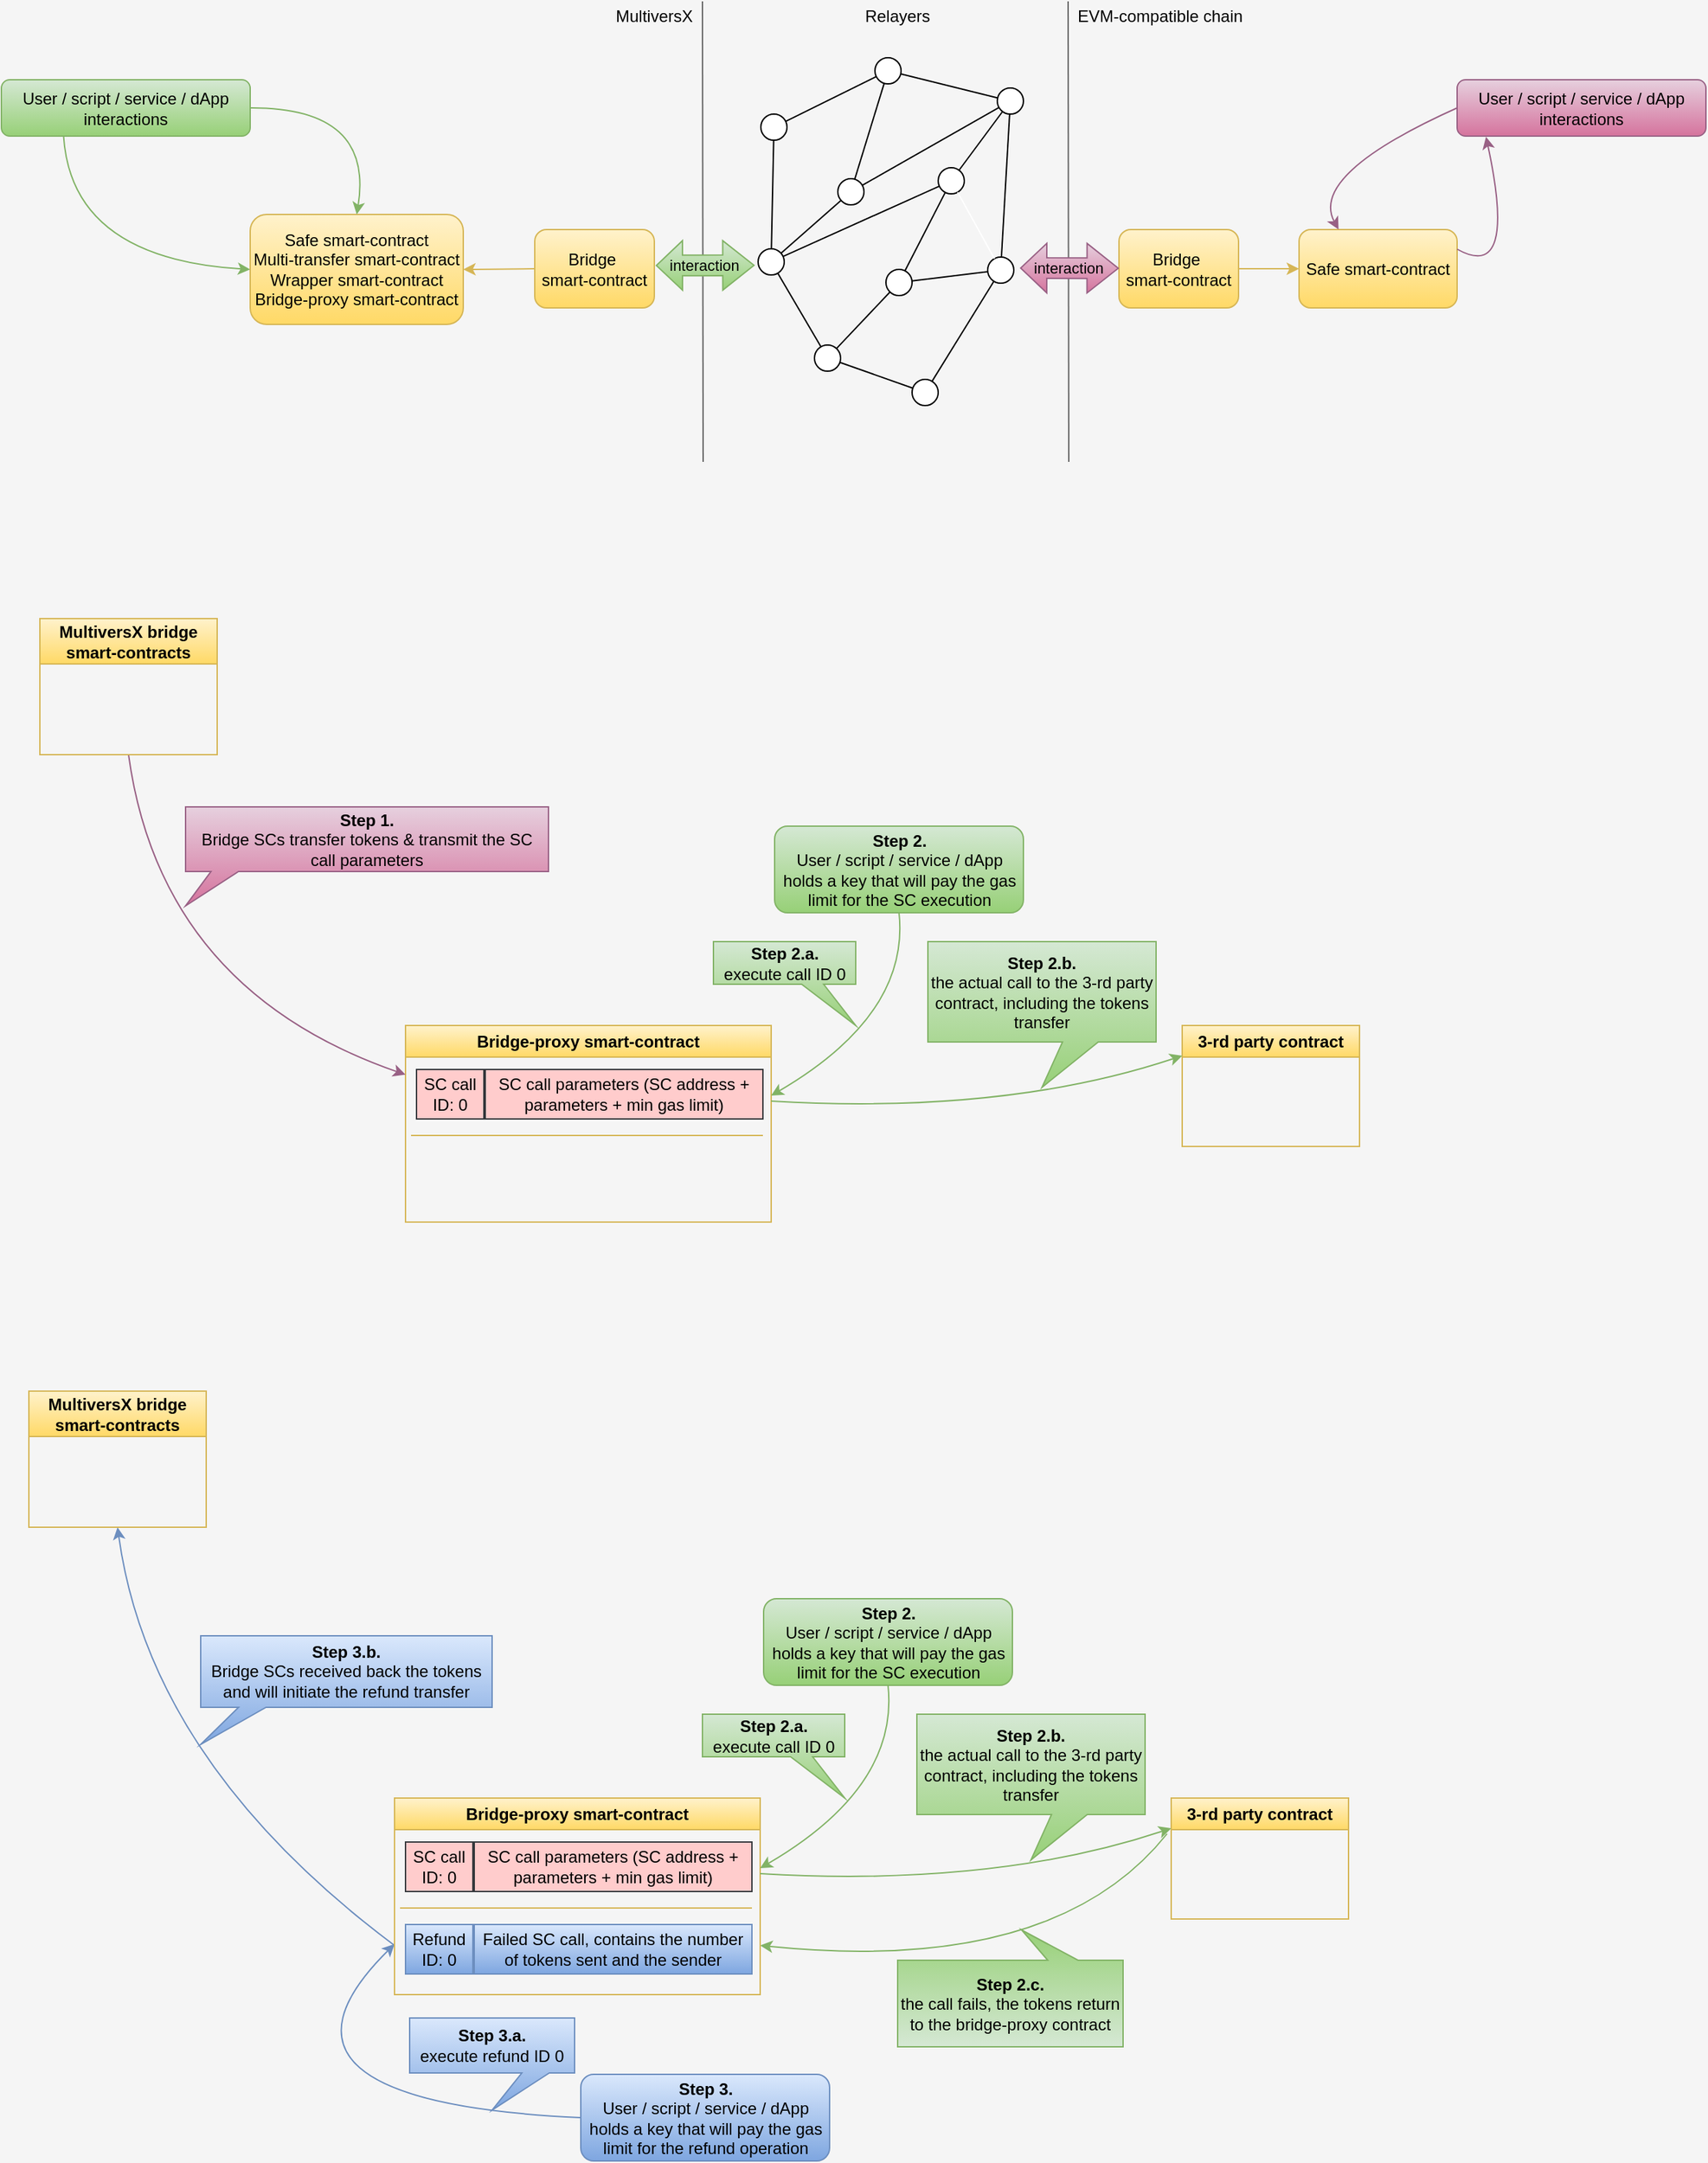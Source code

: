 <mxfile version="26.0.7">
  <diagram name="Pagină-1" id="pLVLAWlQS_ThMUBqPn5n">
    <mxGraphModel dx="1772" dy="-637" grid="0" gridSize="10" guides="1" tooltips="1" connect="1" arrows="1" fold="1" page="0" pageScale="1" pageWidth="827" pageHeight="1169" background="#F5F5F5" math="0" shadow="0">
      <root>
        <mxCell id="0" />
        <mxCell id="1" parent="0" />
        <mxCell id="vBLCNvJbEhc0xONjJk8u-10" value="" style="endArrow=none;html=1;fillColor=#f5f5f5;gradientColor=#b3b3b3;strokeColor=#666666;" parent="1" edge="1">
          <mxGeometry width="50" height="50" relative="1" as="geometry">
            <mxPoint x="189.5" y="2078" as="sourcePoint" />
            <mxPoint x="189" y="1743" as="targetPoint" />
          </mxGeometry>
        </mxCell>
        <mxCell id="vBLCNvJbEhc0xONjJk8u-18" value="" style="endArrow=none;html=1;fillColor=#f5f5f5;gradientColor=#b3b3b3;strokeColor=#666666;" parent="1" edge="1">
          <mxGeometry width="50" height="50" relative="1" as="geometry">
            <mxPoint x="455.5" y="2078" as="sourcePoint" />
            <mxPoint x="455" y="1743" as="targetPoint" />
          </mxGeometry>
        </mxCell>
        <mxCell id="vBLCNvJbEhc0xONjJk8u-19" value="Bridge&amp;nbsp;&lt;div&gt;smart-contract&lt;/div&gt;" style="rounded=1;whiteSpace=wrap;html=1;fillColor=#fff2cc;strokeColor=#d6b656;gradientColor=#ffd966;" parent="1" vertex="1">
          <mxGeometry x="492" y="1909" width="87" height="57" as="geometry" />
        </mxCell>
        <mxCell id="vBLCNvJbEhc0xONjJk8u-20" value="Safe smart-contract" style="rounded=1;whiteSpace=wrap;html=1;fillColor=#fff2cc;strokeColor=#d6b656;gradientColor=#ffd966;" parent="1" vertex="1">
          <mxGeometry x="623" y="1909" width="115" height="57" as="geometry" />
        </mxCell>
        <mxCell id="vBLCNvJbEhc0xONjJk8u-21" value="" style="endArrow=classic;html=1;exitX=1;exitY=0.5;exitDx=0;exitDy=0;entryX=0;entryY=0.5;entryDx=0;entryDy=0;fillColor=#fff2cc;gradientColor=#ffd966;strokeColor=#d6b656;" parent="1" source="vBLCNvJbEhc0xONjJk8u-19" target="vBLCNvJbEhc0xONjJk8u-20" edge="1">
          <mxGeometry width="50" height="50" relative="1" as="geometry">
            <mxPoint x="563" y="1903" as="sourcePoint" />
            <mxPoint x="613" y="1853" as="targetPoint" />
          </mxGeometry>
        </mxCell>
        <mxCell id="vBLCNvJbEhc0xONjJk8u-22" value="User / script / service / dApp interactions" style="rounded=1;whiteSpace=wrap;html=1;fillColor=#e6d0de;strokeColor=#996185;gradientColor=#d5739d;" parent="1" vertex="1">
          <mxGeometry x="738" y="1800" width="181" height="41" as="geometry" />
        </mxCell>
        <mxCell id="vBLCNvJbEhc0xONjJk8u-23" value="" style="curved=1;endArrow=classic;html=1;entryX=0.25;entryY=0;entryDx=0;entryDy=0;exitX=0;exitY=0.5;exitDx=0;exitDy=0;strokeColor=#996185;fillColor=#e6d0de;gradientColor=#d5739d;" parent="1" source="vBLCNvJbEhc0xONjJk8u-22" target="vBLCNvJbEhc0xONjJk8u-20" edge="1">
          <mxGeometry width="50" height="50" relative="1" as="geometry">
            <mxPoint x="714" y="1818" as="sourcePoint" />
            <mxPoint x="608" y="1884" as="targetPoint" />
            <Array as="points">
              <mxPoint x="630" y="1869" />
            </Array>
          </mxGeometry>
        </mxCell>
        <mxCell id="vBLCNvJbEhc0xONjJk8u-24" value="EVM-compatible chain" style="rounded=1;whiteSpace=wrap;html=1;fillColor=none;fontColor=#000000;align=left;strokeColor=none;" parent="1" vertex="1">
          <mxGeometry x="460" y="1743" width="132" height="21" as="geometry" />
        </mxCell>
        <mxCell id="vBLCNvJbEhc0xONjJk8u-25" value="MultiversX" style="rounded=1;whiteSpace=wrap;html=1;fillColor=none;fontColor=#000000;align=right;strokeColor=none;" parent="1" vertex="1">
          <mxGeometry x="112" y="1743" width="72" height="21" as="geometry" />
        </mxCell>
        <mxCell id="vBLCNvJbEhc0xONjJk8u-26" value="" style="curved=1;endArrow=classic;html=1;entryX=0.116;entryY=1.012;entryDx=0;entryDy=0;exitX=1;exitY=0.25;exitDx=0;exitDy=0;strokeColor=#996185;fillColor=#e6d0de;gradientColor=#d5739d;entryPerimeter=0;" parent="1" source="vBLCNvJbEhc0xONjJk8u-20" target="vBLCNvJbEhc0xONjJk8u-22" edge="1">
          <mxGeometry width="50" height="50" relative="1" as="geometry">
            <mxPoint x="916" y="1913" as="sourcePoint" />
            <mxPoint x="804" y="1988" as="targetPoint" />
            <Array as="points">
              <mxPoint x="782" y="1948" />
            </Array>
          </mxGeometry>
        </mxCell>
        <mxCell id="vBLCNvJbEhc0xONjJk8u-27" value="Relayers" style="rounded=1;whiteSpace=wrap;html=1;fillColor=none;fontColor=default;align=center;strokeColor=none;" parent="1" vertex="1">
          <mxGeometry x="264.5" y="1743" width="132" height="21" as="geometry" />
        </mxCell>
        <mxCell id="vBLCNvJbEhc0xONjJk8u-29" value="" style="ellipse;whiteSpace=wrap;html=1;" parent="1" vertex="1">
          <mxGeometry x="231.5" y="1825" width="19" height="19" as="geometry" />
        </mxCell>
        <mxCell id="vBLCNvJbEhc0xONjJk8u-30" value="" style="ellipse;whiteSpace=wrap;html=1;" parent="1" vertex="1">
          <mxGeometry x="314.5" y="1784" width="19" height="19" as="geometry" />
        </mxCell>
        <mxCell id="vBLCNvJbEhc0xONjJk8u-31" value="" style="ellipse;whiteSpace=wrap;html=1;" parent="1" vertex="1">
          <mxGeometry x="403.5" y="1806" width="19" height="19" as="geometry" />
        </mxCell>
        <mxCell id="vBLCNvJbEhc0xONjJk8u-32" value="" style="ellipse;whiteSpace=wrap;html=1;" parent="1" vertex="1">
          <mxGeometry x="229.5" y="1923" width="19" height="19" as="geometry" />
        </mxCell>
        <mxCell id="vBLCNvJbEhc0xONjJk8u-33" value="" style="ellipse;whiteSpace=wrap;html=1;" parent="1" vertex="1">
          <mxGeometry x="270.5" y="1993" width="19" height="19" as="geometry" />
        </mxCell>
        <mxCell id="vBLCNvJbEhc0xONjJk8u-34" value="" style="ellipse;whiteSpace=wrap;html=1;" parent="1" vertex="1">
          <mxGeometry x="341.5" y="2018" width="19" height="19" as="geometry" />
        </mxCell>
        <mxCell id="vBLCNvJbEhc0xONjJk8u-35" value="" style="ellipse;whiteSpace=wrap;html=1;" parent="1" vertex="1">
          <mxGeometry x="287.5" y="1872" width="19" height="19" as="geometry" />
        </mxCell>
        <mxCell id="vBLCNvJbEhc0xONjJk8u-36" value="" style="ellipse;whiteSpace=wrap;html=1;" parent="1" vertex="1">
          <mxGeometry x="322.5" y="1938" width="19" height="19" as="geometry" />
        </mxCell>
        <mxCell id="vBLCNvJbEhc0xONjJk8u-37" value="" style="ellipse;whiteSpace=wrap;html=1;" parent="1" vertex="1">
          <mxGeometry x="360.5" y="1864" width="19" height="19" as="geometry" />
        </mxCell>
        <mxCell id="vBLCNvJbEhc0xONjJk8u-38" value="" style="ellipse;whiteSpace=wrap;html=1;" parent="1" vertex="1">
          <mxGeometry x="396.5" y="1929" width="19" height="19" as="geometry" />
        </mxCell>
        <mxCell id="vBLCNvJbEhc0xONjJk8u-39" value="" style="endArrow=none;html=1;strokeColor=#000000;" parent="1" source="vBLCNvJbEhc0xONjJk8u-31" target="vBLCNvJbEhc0xONjJk8u-30" edge="1">
          <mxGeometry width="50" height="50" relative="1" as="geometry">
            <mxPoint x="314.5" y="1942" as="sourcePoint" />
            <mxPoint x="364.5" y="1892" as="targetPoint" />
          </mxGeometry>
        </mxCell>
        <mxCell id="vBLCNvJbEhc0xONjJk8u-40" value="" style="endArrow=none;html=1;strokeColor=#000000;" parent="1" source="vBLCNvJbEhc0xONjJk8u-29" target="vBLCNvJbEhc0xONjJk8u-30" edge="1">
          <mxGeometry width="50" height="50" relative="1" as="geometry">
            <mxPoint x="320.5" y="1983" as="sourcePoint" />
            <mxPoint x="370.5" y="1933" as="targetPoint" />
          </mxGeometry>
        </mxCell>
        <mxCell id="vBLCNvJbEhc0xONjJk8u-41" value="" style="endArrow=none;html=1;strokeColor=#000000;" parent="1" source="vBLCNvJbEhc0xONjJk8u-32" target="vBLCNvJbEhc0xONjJk8u-29" edge="1">
          <mxGeometry width="50" height="50" relative="1" as="geometry">
            <mxPoint x="320.5" y="1983" as="sourcePoint" />
            <mxPoint x="370.5" y="1933" as="targetPoint" />
          </mxGeometry>
        </mxCell>
        <mxCell id="vBLCNvJbEhc0xONjJk8u-42" value="" style="endArrow=none;html=1;strokeColor=#000000;" parent="1" source="vBLCNvJbEhc0xONjJk8u-33" target="vBLCNvJbEhc0xONjJk8u-32" edge="1">
          <mxGeometry width="50" height="50" relative="1" as="geometry">
            <mxPoint x="320.5" y="1983" as="sourcePoint" />
            <mxPoint x="370.5" y="1933" as="targetPoint" />
          </mxGeometry>
        </mxCell>
        <mxCell id="vBLCNvJbEhc0xONjJk8u-43" value="" style="endArrow=none;html=1;strokeColor=#000000;" parent="1" source="vBLCNvJbEhc0xONjJk8u-32" target="vBLCNvJbEhc0xONjJk8u-37" edge="1">
          <mxGeometry width="50" height="50" relative="1" as="geometry">
            <mxPoint x="320.5" y="1983" as="sourcePoint" />
            <mxPoint x="370.5" y="1933" as="targetPoint" />
          </mxGeometry>
        </mxCell>
        <mxCell id="vBLCNvJbEhc0xONjJk8u-44" value="" style="endArrow=none;html=1;strokeColor=#000000;" parent="1" source="vBLCNvJbEhc0xONjJk8u-32" target="vBLCNvJbEhc0xONjJk8u-35" edge="1">
          <mxGeometry width="50" height="50" relative="1" as="geometry">
            <mxPoint x="320.5" y="1983" as="sourcePoint" />
            <mxPoint x="370.5" y="1933" as="targetPoint" />
          </mxGeometry>
        </mxCell>
        <mxCell id="vBLCNvJbEhc0xONjJk8u-45" value="" style="endArrow=none;html=1;strokeColor=#000000;" parent="1" source="vBLCNvJbEhc0xONjJk8u-31" target="vBLCNvJbEhc0xONjJk8u-35" edge="1">
          <mxGeometry width="50" height="50" relative="1" as="geometry">
            <mxPoint x="320.5" y="1983" as="sourcePoint" />
            <mxPoint x="370.5" y="1933" as="targetPoint" />
          </mxGeometry>
        </mxCell>
        <mxCell id="vBLCNvJbEhc0xONjJk8u-46" value="" style="endArrow=none;html=1;strokeColor=#ffffff;" parent="1" source="vBLCNvJbEhc0xONjJk8u-38" target="vBLCNvJbEhc0xONjJk8u-37" edge="1">
          <mxGeometry width="50" height="50" relative="1" as="geometry">
            <mxPoint x="320.5" y="1983" as="sourcePoint" />
            <mxPoint x="370.5" y="1933" as="targetPoint" />
          </mxGeometry>
        </mxCell>
        <mxCell id="vBLCNvJbEhc0xONjJk8u-47" value="" style="endArrow=none;html=1;strokeColor=#000000;" parent="1" source="vBLCNvJbEhc0xONjJk8u-33" target="vBLCNvJbEhc0xONjJk8u-34" edge="1">
          <mxGeometry width="50" height="50" relative="1" as="geometry">
            <mxPoint x="320.5" y="1983" as="sourcePoint" />
            <mxPoint x="370.5" y="1933" as="targetPoint" />
          </mxGeometry>
        </mxCell>
        <mxCell id="vBLCNvJbEhc0xONjJk8u-48" value="" style="endArrow=none;html=1;strokeColor=#000000;" parent="1" source="vBLCNvJbEhc0xONjJk8u-34" target="vBLCNvJbEhc0xONjJk8u-38" edge="1">
          <mxGeometry width="50" height="50" relative="1" as="geometry">
            <mxPoint x="320.5" y="1983" as="sourcePoint" />
            <mxPoint x="370.5" y="1933" as="targetPoint" />
          </mxGeometry>
        </mxCell>
        <mxCell id="vBLCNvJbEhc0xONjJk8u-49" value="" style="endArrow=none;html=1;strokeColor=#000000;" parent="1" source="vBLCNvJbEhc0xONjJk8u-38" target="vBLCNvJbEhc0xONjJk8u-31" edge="1">
          <mxGeometry width="50" height="50" relative="1" as="geometry">
            <mxPoint x="320.5" y="1983" as="sourcePoint" />
            <mxPoint x="370.5" y="1933" as="targetPoint" />
          </mxGeometry>
        </mxCell>
        <mxCell id="vBLCNvJbEhc0xONjJk8u-50" value="" style="endArrow=none;html=1;strokeColor=#000000;" parent="1" source="vBLCNvJbEhc0xONjJk8u-36" target="vBLCNvJbEhc0xONjJk8u-37" edge="1">
          <mxGeometry width="50" height="50" relative="1" as="geometry">
            <mxPoint x="320.5" y="1983" as="sourcePoint" />
            <mxPoint x="370.5" y="1933" as="targetPoint" />
          </mxGeometry>
        </mxCell>
        <mxCell id="vBLCNvJbEhc0xONjJk8u-51" value="" style="endArrow=none;html=1;strokeColor=#000000;" parent="1" source="vBLCNvJbEhc0xONjJk8u-33" target="vBLCNvJbEhc0xONjJk8u-36" edge="1">
          <mxGeometry width="50" height="50" relative="1" as="geometry">
            <mxPoint x="320.5" y="1983" as="sourcePoint" />
            <mxPoint x="370.5" y="1933" as="targetPoint" />
          </mxGeometry>
        </mxCell>
        <mxCell id="vBLCNvJbEhc0xONjJk8u-52" value="" style="endArrow=none;html=1;strokeColor=#000000;" parent="1" source="vBLCNvJbEhc0xONjJk8u-36" target="vBLCNvJbEhc0xONjJk8u-38" edge="1">
          <mxGeometry width="50" height="50" relative="1" as="geometry">
            <mxPoint x="320.5" y="1983" as="sourcePoint" />
            <mxPoint x="370.5" y="1933" as="targetPoint" />
          </mxGeometry>
        </mxCell>
        <mxCell id="vBLCNvJbEhc0xONjJk8u-53" value="" style="endArrow=none;html=1;strokeColor=#000000;" parent="1" source="vBLCNvJbEhc0xONjJk8u-35" target="vBLCNvJbEhc0xONjJk8u-30" edge="1">
          <mxGeometry width="50" height="50" relative="1" as="geometry">
            <mxPoint x="320.5" y="1983" as="sourcePoint" />
            <mxPoint x="370.5" y="1933" as="targetPoint" />
          </mxGeometry>
        </mxCell>
        <mxCell id="vBLCNvJbEhc0xONjJk8u-54" value="" style="endArrow=none;html=1;strokeColor=#000000;" parent="1" source="vBLCNvJbEhc0xONjJk8u-37" target="vBLCNvJbEhc0xONjJk8u-31" edge="1">
          <mxGeometry width="50" height="50" relative="1" as="geometry">
            <mxPoint x="320.5" y="1983" as="sourcePoint" />
            <mxPoint x="370.5" y="1933" as="targetPoint" />
          </mxGeometry>
        </mxCell>
        <mxCell id="vBLCNvJbEhc0xONjJk8u-65" value="" style="shape=flexArrow;endArrow=classic;html=1;rounded=0;startArrow=block;fillColor=#e6d0de;gradientColor=#d5739d;strokeColor=#996185;width=15.0;endSize=7.243;" parent="1" edge="1">
          <mxGeometry width="50" height="50" relative="1" as="geometry">
            <mxPoint x="420" y="1937" as="sourcePoint" />
            <mxPoint x="492" y="1937.14" as="targetPoint" />
          </mxGeometry>
        </mxCell>
        <mxCell id="vBLCNvJbEhc0xONjJk8u-66" value="interaction" style="edgeLabel;html=1;align=center;verticalAlign=middle;resizable=0;points=[];labelBackgroundColor=none;" parent="vBLCNvJbEhc0xONjJk8u-65" vertex="1" connectable="0">
          <mxGeometry x="-0.059" y="-1" relative="1" as="geometry">
            <mxPoint x="1" y="-1" as="offset" />
          </mxGeometry>
        </mxCell>
        <mxCell id="vBLCNvJbEhc0xONjJk8u-67" value="Bridge&amp;nbsp;&lt;div&gt;smart-contract&lt;/div&gt;" style="rounded=1;whiteSpace=wrap;html=1;fillColor=#fff2cc;strokeColor=#d6b656;gradientColor=#ffd966;" parent="1" vertex="1">
          <mxGeometry x="67" y="1909" width="87" height="57" as="geometry" />
        </mxCell>
        <mxCell id="vBLCNvJbEhc0xONjJk8u-68" value="Safe smart-contract&lt;div&gt;Multi-transfer smart-contract&lt;/div&gt;&lt;div&gt;Wrapper smart-contract&lt;/div&gt;&lt;div&gt;Bridge-proxy smart-contract&lt;/div&gt;" style="rounded=1;whiteSpace=wrap;html=1;fillColor=#fff2cc;strokeColor=#d6b656;gradientColor=#ffd966;" parent="1" vertex="1">
          <mxGeometry x="-140" y="1898" width="155" height="80" as="geometry" />
        </mxCell>
        <mxCell id="vBLCNvJbEhc0xONjJk8u-70" value="" style="shape=flexArrow;endArrow=classic;html=1;rounded=0;startArrow=block;fillColor=#d5e8d4;gradientColor=#97d077;strokeColor=#82b366;width=15.0;endSize=7.243;" parent="1" edge="1">
          <mxGeometry width="50" height="50" relative="1" as="geometry">
            <mxPoint x="155" y="1935.14" as="sourcePoint" />
            <mxPoint x="227" y="1935" as="targetPoint" />
          </mxGeometry>
        </mxCell>
        <mxCell id="vBLCNvJbEhc0xONjJk8u-71" value="interaction" style="edgeLabel;html=1;align=center;verticalAlign=middle;resizable=0;points=[];labelBackgroundColor=none;" parent="vBLCNvJbEhc0xONjJk8u-70" vertex="1" connectable="0">
          <mxGeometry x="-0.059" y="-1" relative="1" as="geometry">
            <mxPoint x="1" y="-1" as="offset" />
          </mxGeometry>
        </mxCell>
        <mxCell id="vBLCNvJbEhc0xONjJk8u-72" value="" style="endArrow=classic;html=1;exitX=0;exitY=0.5;exitDx=0;exitDy=0;entryX=1;entryY=0.5;entryDx=0;entryDy=0;fillColor=#fff2cc;gradientColor=#ffd966;strokeColor=#d6b656;" parent="1" source="vBLCNvJbEhc0xONjJk8u-67" target="vBLCNvJbEhc0xONjJk8u-68" edge="1">
          <mxGeometry width="50" height="50" relative="1" as="geometry">
            <mxPoint x="589" y="1948" as="sourcePoint" />
            <mxPoint x="633" y="1948" as="targetPoint" />
          </mxGeometry>
        </mxCell>
        <mxCell id="vBLCNvJbEhc0xONjJk8u-73" value="User / script / service / dApp interactions" style="rounded=1;whiteSpace=wrap;html=1;fillColor=#d5e8d4;strokeColor=#82b366;gradientColor=#97d077;" parent="1" vertex="1">
          <mxGeometry x="-321" y="1800" width="181" height="41" as="geometry" />
        </mxCell>
        <mxCell id="vBLCNvJbEhc0xONjJk8u-74" value="" style="curved=1;endArrow=classic;html=1;entryX=0.5;entryY=0;entryDx=0;entryDy=0;exitX=1;exitY=0.5;exitDx=0;exitDy=0;strokeColor=#82b366;fillColor=#d5e8d4;gradientColor=#97d077;" parent="1" source="vBLCNvJbEhc0xONjJk8u-73" target="vBLCNvJbEhc0xONjJk8u-68" edge="1">
          <mxGeometry width="50" height="50" relative="1" as="geometry">
            <mxPoint x="-376" y="1808" as="sourcePoint" />
            <mxPoint x="-438" y="1899" as="targetPoint" />
            <Array as="points">
              <mxPoint x="-50" y="1820" />
            </Array>
          </mxGeometry>
        </mxCell>
        <mxCell id="vBLCNvJbEhc0xONjJk8u-75" value="" style="curved=1;endArrow=classic;html=1;entryX=0;entryY=0.5;entryDx=0;entryDy=0;exitX=0.25;exitY=1;exitDx=0;exitDy=0;strokeColor=#82b366;fillColor=#d5e8d4;gradientColor=#97d077;" parent="1" source="vBLCNvJbEhc0xONjJk8u-73" target="vBLCNvJbEhc0xONjJk8u-68" edge="1">
          <mxGeometry width="50" height="50" relative="1" as="geometry">
            <mxPoint x="-352" y="1913" as="sourcePoint" />
            <mxPoint x="-286" y="1978" as="targetPoint" />
            <Array as="points">
              <mxPoint x="-270" y="1930" />
            </Array>
          </mxGeometry>
        </mxCell>
        <mxCell id="mCzncrbe2Gir0KvQKAHK-1" value="Bridge-proxy smart-contract" style="swimlane;whiteSpace=wrap;html=1;fillColor=#fff2cc;gradientColor=#ffd966;strokeColor=#d6b656;container=0;" vertex="1" parent="1">
          <mxGeometry x="-27" y="2488" width="266" height="143" as="geometry" />
        </mxCell>
        <mxCell id="mCzncrbe2Gir0KvQKAHK-2" value="SC call parameters (SC address + parameters + min gas limit)" style="rounded=0;whiteSpace=wrap;html=1;fillColor=#ffcccc;strokeColor=#36393d;" vertex="1" parent="mCzncrbe2Gir0KvQKAHK-1">
          <mxGeometry x="58" y="32" width="202" height="36" as="geometry" />
        </mxCell>
        <mxCell id="mCzncrbe2Gir0KvQKAHK-3" value="&lt;div&gt;SC call&lt;/div&gt;ID: 0" style="rounded=0;whiteSpace=wrap;html=1;fillColor=#ffcccc;strokeColor=#36393d;" vertex="1" parent="mCzncrbe2Gir0KvQKAHK-1">
          <mxGeometry x="8" y="32" width="49" height="36" as="geometry" />
        </mxCell>
        <mxCell id="mCzncrbe2Gir0KvQKAHK-4" value="" style="endArrow=none;html=1;rounded=0;fillColor=#fff2cc;strokeColor=#d6b656;" edge="1" parent="mCzncrbe2Gir0KvQKAHK-1">
          <mxGeometry width="50" height="50" relative="1" as="geometry">
            <mxPoint x="4" y="80" as="sourcePoint" />
            <mxPoint x="260" y="80" as="targetPoint" />
          </mxGeometry>
        </mxCell>
        <mxCell id="mCzncrbe2Gir0KvQKAHK-5" value="" style="curved=1;endArrow=classic;html=1;entryX=0;entryY=0.25;entryDx=0;entryDy=0;strokeColor=#996185;fillColor=#e6d0de;gradientColor=#d5739d;exitX=0.5;exitY=1;exitDx=0;exitDy=0;" edge="1" parent="1" source="mCzncrbe2Gir0KvQKAHK-10" target="mCzncrbe2Gir0KvQKAHK-1">
          <mxGeometry width="50" height="50" relative="1" as="geometry">
            <mxPoint x="-222" y="2307" as="sourcePoint" />
            <mxPoint x="-240" y="2408" as="targetPoint" />
            <Array as="points">
              <mxPoint x="-205" y="2462" />
            </Array>
          </mxGeometry>
        </mxCell>
        <mxCell id="mCzncrbe2Gir0KvQKAHK-6" value="&lt;div&gt;&lt;b&gt;Step 2.&lt;/b&gt;&lt;/div&gt;User / script / service / dApp holds a key that will pay the gas limit for the SC execution" style="rounded=1;whiteSpace=wrap;html=1;fillColor=#d5e8d4;strokeColor=#82b366;gradientColor=#97d077;" vertex="1" parent="1">
          <mxGeometry x="241.5" y="2343" width="181" height="63" as="geometry" />
        </mxCell>
        <mxCell id="mCzncrbe2Gir0KvQKAHK-7" value="" style="curved=1;endArrow=classic;html=1;exitX=0.5;exitY=1;exitDx=0;exitDy=0;strokeColor=#82b366;fillColor=#d5e8d4;gradientColor=#97d077;" edge="1" parent="1" source="mCzncrbe2Gir0KvQKAHK-6">
          <mxGeometry width="50" height="50" relative="1" as="geometry">
            <mxPoint x="389" y="2486" as="sourcePoint" />
            <mxPoint x="239" y="2539" as="targetPoint" />
            <Array as="points">
              <mxPoint x="340" y="2480" />
            </Array>
          </mxGeometry>
        </mxCell>
        <mxCell id="mCzncrbe2Gir0KvQKAHK-8" value="3-rd party contract" style="swimlane;whiteSpace=wrap;html=1;fillColor=#fff2cc;gradientColor=#ffd966;strokeColor=#d6b656;container=0;" vertex="1" parent="1">
          <mxGeometry x="538" y="2488" width="129" height="88" as="geometry" />
        </mxCell>
        <mxCell id="mCzncrbe2Gir0KvQKAHK-9" value="" style="curved=1;endArrow=classic;html=1;entryX=0;entryY=0.25;entryDx=0;entryDy=0;strokeColor=#82b366;fillColor=#d5e8d4;gradientColor=#97d077;" edge="1" parent="1" target="mCzncrbe2Gir0KvQKAHK-8">
          <mxGeometry width="50" height="50" relative="1" as="geometry">
            <mxPoint x="239" y="2543" as="sourcePoint" />
            <mxPoint x="370" y="2669" as="targetPoint" />
            <Array as="points">
              <mxPoint x="409" y="2553" />
            </Array>
          </mxGeometry>
        </mxCell>
        <mxCell id="mCzncrbe2Gir0KvQKAHK-10" value="MultiversX bridge smart-contracts" style="swimlane;whiteSpace=wrap;html=1;fillColor=#fff2cc;gradientColor=#ffd966;strokeColor=#d6b656;startSize=33;labelBackgroundColor=none;labelBorderColor=none;container=0;" vertex="1" parent="1">
          <mxGeometry x="-293" y="2192" width="129" height="99" as="geometry" />
        </mxCell>
        <mxCell id="mCzncrbe2Gir0KvQKAHK-11" value="" style="curved=1;endArrow=classic;html=1;strokeColor=#6c8ebf;fillColor=#dae8fc;exitX=0;exitY=0.75;exitDx=0;exitDy=0;gradientColor=#7ea6e0;entryX=0.5;entryY=1;entryDx=0;entryDy=0;" edge="1" parent="1" target="mCzncrbe2Gir0KvQKAHK-26">
          <mxGeometry width="50" height="50" relative="1" as="geometry">
            <mxPoint x="-35" y="3157.25" as="sourcePoint" />
            <mxPoint x="-215" y="2889" as="targetPoint" />
            <Array as="points">
              <mxPoint x="-213" y="3024" />
            </Array>
          </mxGeometry>
        </mxCell>
        <mxCell id="mCzncrbe2Gir0KvQKAHK-12" value="" style="curved=1;endArrow=classic;html=1;entryX=1;entryY=0.75;entryDx=0;entryDy=0;strokeColor=#82b366;fillColor=#d5e8d4;gradientColor=#97d077;" edge="1" parent="1">
          <mxGeometry width="50" height="50" relative="1" as="geometry">
            <mxPoint x="527" y="3076" as="sourcePoint" />
            <mxPoint x="231" y="3157.25" as="targetPoint" />
            <Array as="points">
              <mxPoint x="445" y="3179" />
            </Array>
          </mxGeometry>
        </mxCell>
        <mxCell id="mCzncrbe2Gir0KvQKAHK-13" value="&lt;div&gt;&lt;b&gt;Step 3.&lt;/b&gt;&lt;/div&gt;User / script / service / dApp holds a key that will pay the gas limit for the refund operation" style="rounded=1;whiteSpace=wrap;html=1;fillColor=#dae8fc;strokeColor=#6c8ebf;gradientColor=#7ea6e0;" vertex="1" parent="1">
          <mxGeometry x="100.5" y="3251" width="181" height="63" as="geometry" />
        </mxCell>
        <mxCell id="mCzncrbe2Gir0KvQKAHK-14" value="" style="curved=1;endArrow=classic;html=1;exitX=0;exitY=0.5;exitDx=0;exitDy=0;strokeColor=#6c8ebf;fillColor=#dae8fc;gradientColor=#7ea6e0;entryX=0;entryY=0.75;entryDx=0;entryDy=0;" edge="1" parent="1" source="mCzncrbe2Gir0KvQKAHK-13">
          <mxGeometry width="50" height="50" relative="1" as="geometry">
            <mxPoint x="75" y="3280" as="sourcePoint" />
            <mxPoint x="-35" y="3156.25" as="targetPoint" />
            <Array as="points">
              <mxPoint x="-151" y="3271" />
            </Array>
          </mxGeometry>
        </mxCell>
        <mxCell id="mCzncrbe2Gir0KvQKAHK-15" value="&lt;div style=&quot;forced-color-adjust: none; color: rgb(0, 0, 0); font-family: Helvetica; font-size: 12px; font-style: normal; font-variant-ligatures: normal; font-variant-caps: normal; font-weight: 400; letter-spacing: normal; orphans: 2; text-align: center; text-indent: 0px; text-transform: none; widows: 2; word-spacing: 0px; -webkit-text-stroke-width: 0px; white-space: normal; text-decoration-thickness: initial; text-decoration-style: initial; text-decoration-color: initial;&quot;&gt;&lt;b style=&quot;forced-color-adjust: none;&quot;&gt;Step 1.&lt;/b&gt;&lt;/div&gt;&lt;span style=&quot;color: rgb(0, 0, 0); font-family: Helvetica; font-size: 12px; font-style: normal; font-variant-ligatures: normal; font-variant-caps: normal; font-weight: 400; letter-spacing: normal; orphans: 2; text-align: center; text-indent: 0px; text-transform: none; widows: 2; word-spacing: 0px; -webkit-text-stroke-width: 0px; white-space: normal; text-decoration-thickness: initial; text-decoration-style: initial; text-decoration-color: initial; float: none; display: inline !important;&quot;&gt;Bridge SCs transfer tokens &amp;amp; transmit the SC call parameters&lt;/span&gt;" style="shape=callout;whiteSpace=wrap;html=1;perimeter=calloutPerimeter;fillColor=#e6d0de;gradientColor=#d5739d;strokeColor=#996185;labelBackgroundColor=none;size=25;position=0.07;position2=0;" vertex="1" parent="1">
          <mxGeometry x="-187" y="2329" width="264" height="72" as="geometry" />
        </mxCell>
        <mxCell id="mCzncrbe2Gir0KvQKAHK-16" value="&lt;div style=&quot;forced-color-adjust: none; color: rgb(0, 0, 0); font-family: Helvetica; font-size: 12px; font-style: normal; font-variant-ligatures: normal; font-variant-caps: normal; font-weight: 400; letter-spacing: normal; orphans: 2; text-align: center; text-indent: 0px; text-transform: none; widows: 2; word-spacing: 0px; -webkit-text-stroke-width: 0px; white-space: normal; text-decoration-thickness: initial; text-decoration-style: initial; text-decoration-color: initial;&quot;&gt;&lt;b style=&quot;forced-color-adjust: none;&quot;&gt;Step 2.a.&lt;/b&gt;&lt;/div&gt;&lt;div style=&quot;forced-color-adjust: none; color: rgb(0, 0, 0); font-family: Helvetica; font-size: 12px; font-style: normal; font-variant-ligatures: normal; font-variant-caps: normal; font-weight: 400; letter-spacing: normal; orphans: 2; text-align: center; text-indent: 0px; text-transform: none; widows: 2; word-spacing: 0px; -webkit-text-stroke-width: 0px; white-space: normal; text-decoration-thickness: initial; text-decoration-style: initial; text-decoration-color: initial;&quot;&gt;execute call ID 0&lt;/div&gt;" style="shape=callout;whiteSpace=wrap;html=1;perimeter=calloutPerimeter;fillColor=#d5e8d4;gradientColor=#97d077;strokeColor=#82b366;labelBackgroundColor=none;size=30;position=0.62;position2=1;base=16;" vertex="1" parent="1">
          <mxGeometry x="197" y="2427" width="103.5" height="61" as="geometry" />
        </mxCell>
        <mxCell id="mCzncrbe2Gir0KvQKAHK-17" value="&lt;div style=&quot;forced-color-adjust: none; color: rgb(0, 0, 0); font-family: Helvetica; font-size: 12px; font-style: normal; font-variant-ligatures: normal; font-variant-caps: normal; font-weight: 400; letter-spacing: normal; orphans: 2; text-align: center; text-indent: 0px; text-transform: none; widows: 2; word-spacing: 0px; -webkit-text-stroke-width: 0px; white-space: normal; text-decoration-thickness: initial; text-decoration-style: initial; text-decoration-color: initial;&quot;&gt;&lt;b style=&quot;forced-color-adjust: none;&quot;&gt;Step 2.b.&lt;/b&gt;&lt;/div&gt;&lt;div style=&quot;forced-color-adjust: none; color: rgb(0, 0, 0); font-family: Helvetica; font-size: 12px; font-style: normal; font-variant-ligatures: normal; font-variant-caps: normal; font-weight: 400; letter-spacing: normal; orphans: 2; text-align: center; text-indent: 0px; text-transform: none; widows: 2; word-spacing: 0px; -webkit-text-stroke-width: 0px; white-space: normal; text-decoration-thickness: initial; text-decoration-style: initial; text-decoration-color: initial;&quot;&gt;the actual call to the 3-rd party contract, including the tokens transfer&lt;/div&gt;" style="shape=callout;whiteSpace=wrap;html=1;perimeter=calloutPerimeter;fillColor=#d5e8d4;gradientColor=#97d077;strokeColor=#82b366;labelBackgroundColor=none;base=26;size=33;position=0.59;" vertex="1" parent="1">
          <mxGeometry x="353" y="2427" width="166" height="106" as="geometry" />
        </mxCell>
        <mxCell id="mCzncrbe2Gir0KvQKAHK-18" value="Bridge-proxy smart-contract" style="swimlane;whiteSpace=wrap;html=1;fillColor=#fff2cc;gradientColor=#ffd966;strokeColor=#d6b656;container=0;" vertex="1" parent="1">
          <mxGeometry x="-35" y="3050" width="266" height="143" as="geometry" />
        </mxCell>
        <mxCell id="mCzncrbe2Gir0KvQKAHK-19" value="SC call parameters (SC address + parameters + min gas limit)" style="rounded=0;whiteSpace=wrap;html=1;fillColor=#ffcccc;strokeColor=#36393d;" vertex="1" parent="mCzncrbe2Gir0KvQKAHK-18">
          <mxGeometry x="58" y="32" width="202" height="36" as="geometry" />
        </mxCell>
        <mxCell id="mCzncrbe2Gir0KvQKAHK-20" value="&lt;div&gt;SC call&lt;/div&gt;ID: 0" style="rounded=0;whiteSpace=wrap;html=1;fillColor=#ffcccc;strokeColor=#36393d;" vertex="1" parent="mCzncrbe2Gir0KvQKAHK-18">
          <mxGeometry x="8" y="32" width="49" height="36" as="geometry" />
        </mxCell>
        <mxCell id="mCzncrbe2Gir0KvQKAHK-21" value="" style="endArrow=none;html=1;rounded=0;fillColor=#fff2cc;strokeColor=#d6b656;" edge="1" parent="mCzncrbe2Gir0KvQKAHK-18">
          <mxGeometry width="50" height="50" relative="1" as="geometry">
            <mxPoint x="4" y="80" as="sourcePoint" />
            <mxPoint x="260" y="80" as="targetPoint" />
          </mxGeometry>
        </mxCell>
        <mxCell id="mCzncrbe2Gir0KvQKAHK-22" value="&lt;div&gt;&lt;b&gt;Step 2.&lt;/b&gt;&lt;/div&gt;User / script / service / dApp holds a key that will pay the gas limit for the SC execution" style="rounded=1;whiteSpace=wrap;html=1;fillColor=#d5e8d4;strokeColor=#82b366;gradientColor=#97d077;" vertex="1" parent="1">
          <mxGeometry x="233.5" y="2905" width="181" height="63" as="geometry" />
        </mxCell>
        <mxCell id="mCzncrbe2Gir0KvQKAHK-23" value="" style="curved=1;endArrow=classic;html=1;exitX=0.5;exitY=1;exitDx=0;exitDy=0;strokeColor=#82b366;fillColor=#d5e8d4;gradientColor=#97d077;" edge="1" parent="1" source="mCzncrbe2Gir0KvQKAHK-22">
          <mxGeometry width="50" height="50" relative="1" as="geometry">
            <mxPoint x="381" y="3048" as="sourcePoint" />
            <mxPoint x="231" y="3101" as="targetPoint" />
            <Array as="points">
              <mxPoint x="332" y="3042" />
            </Array>
          </mxGeometry>
        </mxCell>
        <mxCell id="mCzncrbe2Gir0KvQKAHK-24" value="3-rd party contract" style="swimlane;whiteSpace=wrap;html=1;fillColor=#fff2cc;gradientColor=#ffd966;strokeColor=#d6b656;container=0;" vertex="1" parent="1">
          <mxGeometry x="530" y="3050" width="129" height="88" as="geometry" />
        </mxCell>
        <mxCell id="mCzncrbe2Gir0KvQKAHK-25" value="" style="curved=1;endArrow=classic;html=1;entryX=0;entryY=0.25;entryDx=0;entryDy=0;strokeColor=#82b366;fillColor=#d5e8d4;gradientColor=#97d077;" edge="1" parent="1" target="mCzncrbe2Gir0KvQKAHK-24">
          <mxGeometry width="50" height="50" relative="1" as="geometry">
            <mxPoint x="231" y="3105" as="sourcePoint" />
            <mxPoint x="362" y="3231" as="targetPoint" />
            <Array as="points">
              <mxPoint x="401" y="3115" />
            </Array>
          </mxGeometry>
        </mxCell>
        <mxCell id="mCzncrbe2Gir0KvQKAHK-26" value="MultiversX bridge smart-contracts" style="swimlane;whiteSpace=wrap;html=1;fillColor=#fff2cc;gradientColor=#ffd966;strokeColor=#d6b656;startSize=33;labelBackgroundColor=none;labelBorderColor=none;container=0;" vertex="1" parent="1">
          <mxGeometry x="-301" y="2754" width="129" height="99" as="geometry" />
        </mxCell>
        <mxCell id="mCzncrbe2Gir0KvQKAHK-27" value="&lt;div style=&quot;forced-color-adjust: none; color: rgb(0, 0, 0); font-family: Helvetica; font-size: 12px; font-style: normal; font-variant-ligatures: normal; font-variant-caps: normal; font-weight: 400; letter-spacing: normal; orphans: 2; text-align: center; text-indent: 0px; text-transform: none; widows: 2; word-spacing: 0px; -webkit-text-stroke-width: 0px; white-space: normal; text-decoration-thickness: initial; text-decoration-style: initial; text-decoration-color: initial;&quot;&gt;&lt;b style=&quot;forced-color-adjust: none;&quot;&gt;Step 2.a.&lt;/b&gt;&lt;/div&gt;&lt;div style=&quot;forced-color-adjust: none; color: rgb(0, 0, 0); font-family: Helvetica; font-size: 12px; font-style: normal; font-variant-ligatures: normal; font-variant-caps: normal; font-weight: 400; letter-spacing: normal; orphans: 2; text-align: center; text-indent: 0px; text-transform: none; widows: 2; word-spacing: 0px; -webkit-text-stroke-width: 0px; white-space: normal; text-decoration-thickness: initial; text-decoration-style: initial; text-decoration-color: initial;&quot;&gt;execute call ID 0&lt;/div&gt;" style="shape=callout;whiteSpace=wrap;html=1;perimeter=calloutPerimeter;fillColor=#d5e8d4;gradientColor=#97d077;strokeColor=#82b366;labelBackgroundColor=none;size=30;position=0.62;position2=1;base=16;" vertex="1" parent="1">
          <mxGeometry x="189" y="2989" width="103.5" height="61" as="geometry" />
        </mxCell>
        <mxCell id="mCzncrbe2Gir0KvQKAHK-28" value="&lt;div style=&quot;forced-color-adjust: none; color: rgb(0, 0, 0); font-family: Helvetica; font-size: 12px; font-style: normal; font-variant-ligatures: normal; font-variant-caps: normal; font-weight: 400; letter-spacing: normal; orphans: 2; text-align: center; text-indent: 0px; text-transform: none; widows: 2; word-spacing: 0px; -webkit-text-stroke-width: 0px; white-space: normal; text-decoration-thickness: initial; text-decoration-style: initial; text-decoration-color: initial;&quot;&gt;&lt;b style=&quot;forced-color-adjust: none;&quot;&gt;Step 2.b.&lt;/b&gt;&lt;/div&gt;&lt;div style=&quot;forced-color-adjust: none; color: rgb(0, 0, 0); font-family: Helvetica; font-size: 12px; font-style: normal; font-variant-ligatures: normal; font-variant-caps: normal; font-weight: 400; letter-spacing: normal; orphans: 2; text-align: center; text-indent: 0px; text-transform: none; widows: 2; word-spacing: 0px; -webkit-text-stroke-width: 0px; white-space: normal; text-decoration-thickness: initial; text-decoration-style: initial; text-decoration-color: initial;&quot;&gt;the actual call to the 3-rd party contract, including the tokens transfer&lt;/div&gt;" style="shape=callout;whiteSpace=wrap;html=1;perimeter=calloutPerimeter;fillColor=#d5e8d4;gradientColor=#97d077;strokeColor=#82b366;labelBackgroundColor=none;base=26;size=33;position=0.59;" vertex="1" parent="1">
          <mxGeometry x="345" y="2989" width="166" height="106" as="geometry" />
        </mxCell>
        <mxCell id="mCzncrbe2Gir0KvQKAHK-29" value="Failed SC call, contains the number of tokens sent and the sender" style="rounded=0;whiteSpace=wrap;html=1;fillColor=#dae8fc;strokeColor=#6c8ebf;gradientColor=#7ea6e0;" vertex="1" parent="1">
          <mxGeometry x="23" y="3142" width="202" height="36" as="geometry" />
        </mxCell>
        <mxCell id="mCzncrbe2Gir0KvQKAHK-30" value="&lt;div&gt;Refund&lt;/div&gt;ID: 0" style="rounded=0;whiteSpace=wrap;html=1;fillColor=#dae8fc;strokeColor=#6c8ebf;gradientColor=#7ea6e0;" vertex="1" parent="1">
          <mxGeometry x="-27" y="3142" width="49" height="36" as="geometry" />
        </mxCell>
        <mxCell id="mCzncrbe2Gir0KvQKAHK-31" value="&lt;div&gt;&lt;b&gt;Step 2.c.&lt;/b&gt;&lt;/div&gt;&lt;div&gt;the call fails, the tokens return to the bridge-proxy contract&lt;/div&gt;" style="shape=callout;whiteSpace=wrap;html=1;perimeter=calloutPerimeter;size=22;position=0.2;position2=0.45;base=22;direction=west;fillColor=#d5e8d4;gradientColor=#97d077;strokeColor=#82b366;" vertex="1" parent="1">
          <mxGeometry x="331" y="3146" width="164" height="85" as="geometry" />
        </mxCell>
        <mxCell id="mCzncrbe2Gir0KvQKAHK-32" value="&lt;div style=&quot;forced-color-adjust: none; color: rgb(0, 0, 0); font-family: Helvetica; font-size: 12px; font-style: normal; font-variant-ligatures: normal; font-variant-caps: normal; font-weight: 400; letter-spacing: normal; orphans: 2; text-align: center; text-indent: 0px; text-transform: none; widows: 2; word-spacing: 0px; -webkit-text-stroke-width: 0px; white-space: normal; text-decoration-thickness: initial; text-decoration-style: initial; text-decoration-color: initial;&quot;&gt;&lt;b style=&quot;forced-color-adjust: none;&quot;&gt;Step 3.a.&lt;/b&gt;&lt;/div&gt;&lt;div style=&quot;forced-color-adjust: none; color: rgb(0, 0, 0); font-family: Helvetica; font-size: 12px; font-style: normal; font-variant-ligatures: normal; font-variant-caps: normal; font-weight: 400; letter-spacing: normal; orphans: 2; text-align: center; text-indent: 0px; text-transform: none; widows: 2; word-spacing: 0px; -webkit-text-stroke-width: 0px; white-space: normal; text-decoration-thickness: initial; text-decoration-style: initial; text-decoration-color: initial;&quot;&gt;execute refund ID 0&lt;/div&gt;" style="shape=callout;whiteSpace=wrap;html=1;perimeter=calloutPerimeter;fillColor=#dae8fc;gradientColor=#7ea6e0;strokeColor=#6c8ebf;labelBackgroundColor=none;size=27;position=0.68;" vertex="1" parent="1">
          <mxGeometry x="-24" y="3210" width="120" height="67" as="geometry" />
        </mxCell>
        <mxCell id="mCzncrbe2Gir0KvQKAHK-33" value="&lt;div style=&quot;forced-color-adjust: none; color: rgb(0, 0, 0); font-family: Helvetica; font-size: 12px; font-style: normal; font-variant-ligatures: normal; font-variant-caps: normal; font-weight: 400; letter-spacing: normal; orphans: 2; text-align: center; text-indent: 0px; text-transform: none; widows: 2; word-spacing: 0px; -webkit-text-stroke-width: 0px; white-space: normal; text-decoration-thickness: initial; text-decoration-style: initial; text-decoration-color: initial;&quot;&gt;&lt;b style=&quot;forced-color-adjust: none;&quot;&gt;Step 3.b.&lt;/b&gt;&lt;/div&gt;&lt;span style=&quot;color: rgb(0, 0, 0); font-family: Helvetica; font-size: 12px; font-style: normal; font-variant-ligatures: normal; font-variant-caps: normal; font-weight: 400; letter-spacing: normal; orphans: 2; text-align: center; text-indent: 0px; text-transform: none; widows: 2; word-spacing: 0px; -webkit-text-stroke-width: 0px; white-space: normal; text-decoration-thickness: initial; text-decoration-style: initial; text-decoration-color: initial; float: none; display: inline !important;&quot;&gt;Bridge SCs received back the tokens and will initiate the refund transfer&lt;/span&gt;" style="shape=callout;whiteSpace=wrap;html=1;perimeter=calloutPerimeter;size=27;position=0.13;position2=0;fillColor=#dae8fc;gradientColor=#7ea6e0;strokeColor=#6c8ebf;labelBackgroundColor=none;" vertex="1" parent="1">
          <mxGeometry x="-176" y="2932" width="212" height="79" as="geometry" />
        </mxCell>
      </root>
    </mxGraphModel>
  </diagram>
</mxfile>
